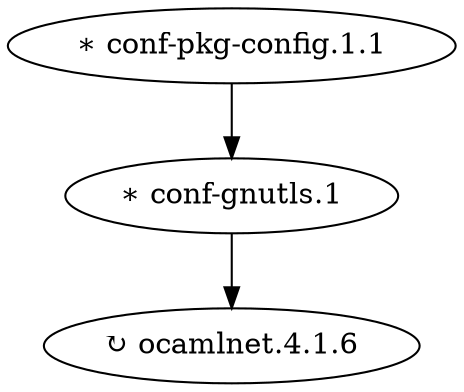 digraph G {
  "∗ conf-gnutls.1";
  "∗ conf-pkg-config.1.1";
  "↻ ocamlnet.4.1.6";
  
  
  "∗ conf-gnutls.1" -> "↻ ocamlnet.4.1.6";
  "∗ conf-pkg-config.1.1" -> "∗ conf-gnutls.1";
  
  }